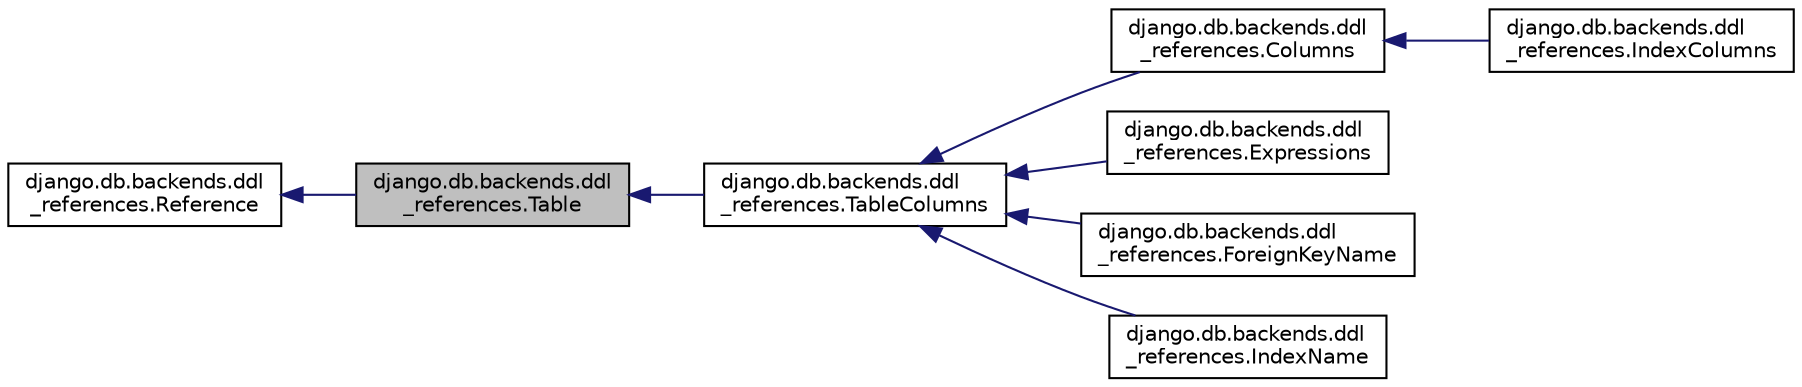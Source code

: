 digraph "django.db.backends.ddl_references.Table"
{
 // LATEX_PDF_SIZE
  edge [fontname="Helvetica",fontsize="10",labelfontname="Helvetica",labelfontsize="10"];
  node [fontname="Helvetica",fontsize="10",shape=record];
  rankdir="LR";
  Node1 [label="django.db.backends.ddl\l_references.Table",height=0.2,width=0.4,color="black", fillcolor="grey75", style="filled", fontcolor="black",tooltip=" "];
  Node2 -> Node1 [dir="back",color="midnightblue",fontsize="10",style="solid"];
  Node2 [label="django.db.backends.ddl\l_references.Reference",height=0.2,width=0.4,color="black", fillcolor="white", style="filled",URL="$classdjango_1_1db_1_1backends_1_1ddl__references_1_1_reference.html",tooltip=" "];
  Node1 -> Node3 [dir="back",color="midnightblue",fontsize="10",style="solid"];
  Node3 [label="django.db.backends.ddl\l_references.TableColumns",height=0.2,width=0.4,color="black", fillcolor="white", style="filled",URL="$classdjango_1_1db_1_1backends_1_1ddl__references_1_1_table_columns.html",tooltip=" "];
  Node3 -> Node4 [dir="back",color="midnightblue",fontsize="10",style="solid"];
  Node4 [label="django.db.backends.ddl\l_references.Columns",height=0.2,width=0.4,color="black", fillcolor="white", style="filled",URL="$classdjango_1_1db_1_1backends_1_1ddl__references_1_1_columns.html",tooltip=" "];
  Node4 -> Node5 [dir="back",color="midnightblue",fontsize="10",style="solid"];
  Node5 [label="django.db.backends.ddl\l_references.IndexColumns",height=0.2,width=0.4,color="black", fillcolor="white", style="filled",URL="$classdjango_1_1db_1_1backends_1_1ddl__references_1_1_index_columns.html",tooltip=" "];
  Node3 -> Node6 [dir="back",color="midnightblue",fontsize="10",style="solid"];
  Node6 [label="django.db.backends.ddl\l_references.Expressions",height=0.2,width=0.4,color="black", fillcolor="white", style="filled",URL="$classdjango_1_1db_1_1backends_1_1ddl__references_1_1_expressions.html",tooltip=" "];
  Node3 -> Node7 [dir="back",color="midnightblue",fontsize="10",style="solid"];
  Node7 [label="django.db.backends.ddl\l_references.ForeignKeyName",height=0.2,width=0.4,color="black", fillcolor="white", style="filled",URL="$classdjango_1_1db_1_1backends_1_1ddl__references_1_1_foreign_key_name.html",tooltip=" "];
  Node3 -> Node8 [dir="back",color="midnightblue",fontsize="10",style="solid"];
  Node8 [label="django.db.backends.ddl\l_references.IndexName",height=0.2,width=0.4,color="black", fillcolor="white", style="filled",URL="$classdjango_1_1db_1_1backends_1_1ddl__references_1_1_index_name.html",tooltip=" "];
}
